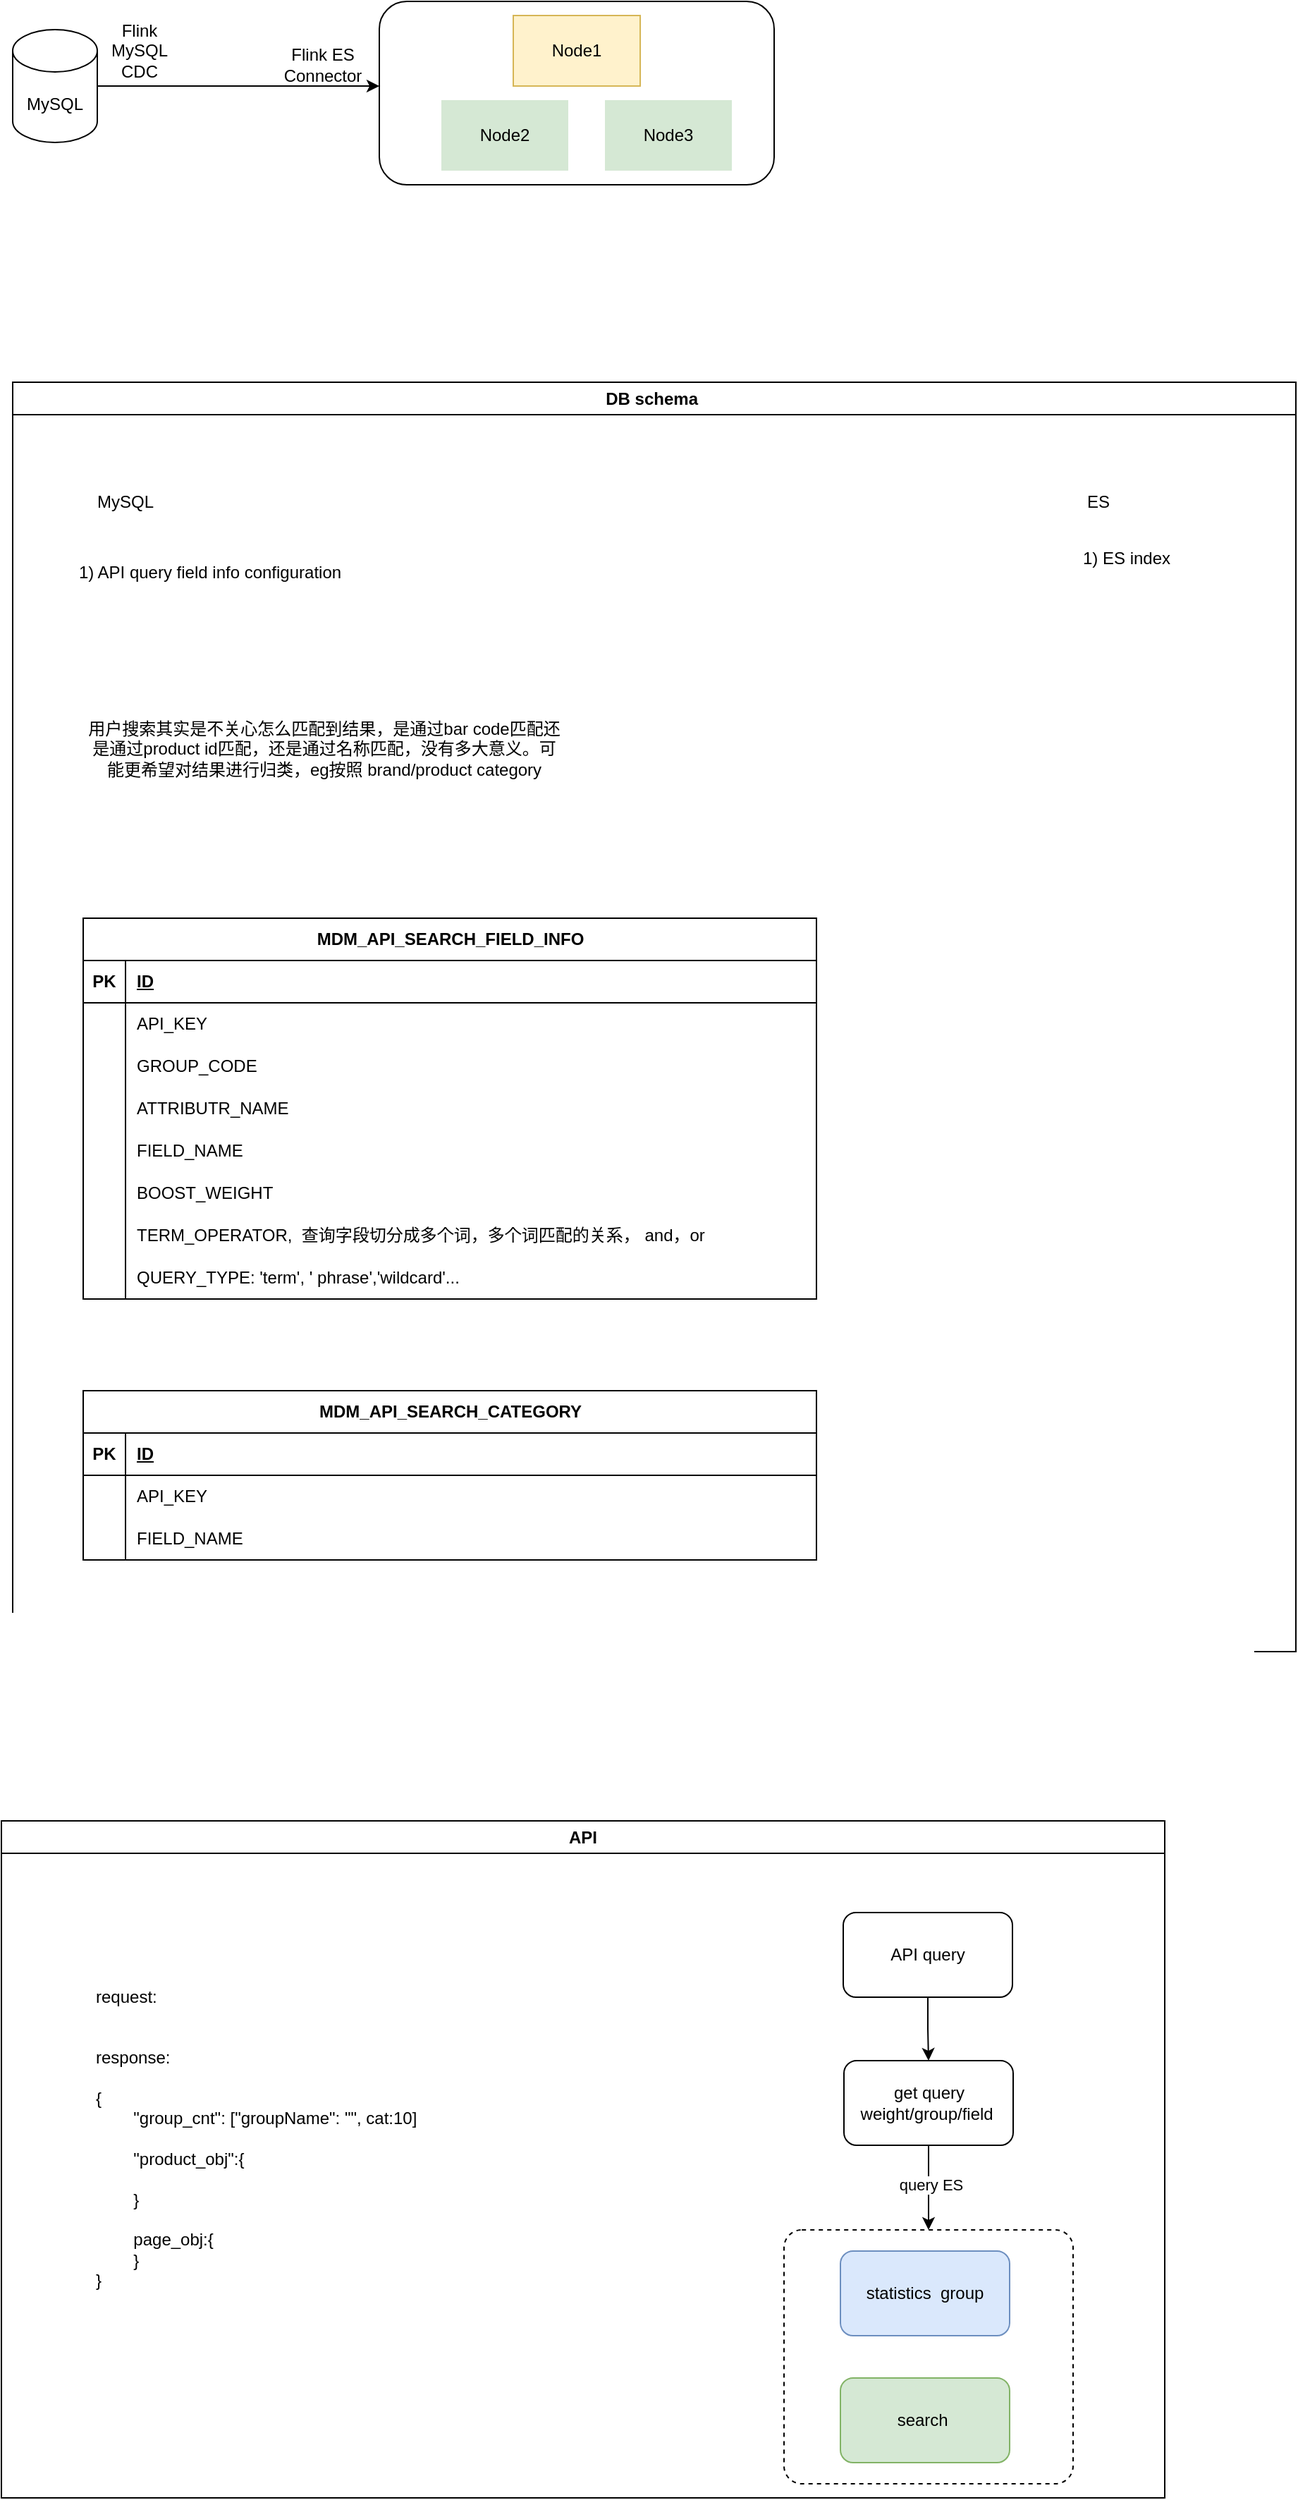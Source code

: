 <mxfile version="22.1.4" type="github">
  <diagram id="C5RBs43oDa-KdzZeNtuy" name="Page-1">
    <mxGraphModel dx="1009" dy="1857" grid="1" gridSize="10" guides="1" tooltips="1" connect="1" arrows="1" fold="1" page="1" pageScale="1" pageWidth="827" pageHeight="1169" math="0" shadow="0">
      <root>
        <mxCell id="WIyWlLk6GJQsqaUBKTNV-0" />
        <mxCell id="WIyWlLk6GJQsqaUBKTNV-1" parent="WIyWlLk6GJQsqaUBKTNV-0" />
        <mxCell id="gaQpJ8RURVUWGQbeZxwf-3" value="" style="edgeStyle=orthogonalEdgeStyle;rounded=0;orthogonalLoop=1;jettySize=auto;html=1;" edge="1" parent="WIyWlLk6GJQsqaUBKTNV-1" source="gaQpJ8RURVUWGQbeZxwf-1">
          <mxGeometry relative="1" as="geometry">
            <mxPoint x="270" y="-30" as="targetPoint" />
          </mxGeometry>
        </mxCell>
        <mxCell id="gaQpJ8RURVUWGQbeZxwf-1" value="MySQL" style="shape=cylinder3;whiteSpace=wrap;html=1;boundedLbl=1;backgroundOutline=1;size=15;" vertex="1" parent="WIyWlLk6GJQsqaUBKTNV-1">
          <mxGeometry x="10" y="-70" width="60" height="80" as="geometry" />
        </mxCell>
        <mxCell id="gaQpJ8RURVUWGQbeZxwf-4" value="Flink MySQL CDC" style="text;html=1;strokeColor=none;fillColor=none;align=center;verticalAlign=middle;whiteSpace=wrap;rounded=0;" vertex="1" parent="WIyWlLk6GJQsqaUBKTNV-1">
          <mxGeometry x="70" y="-70" width="60" height="30" as="geometry" />
        </mxCell>
        <mxCell id="gaQpJ8RURVUWGQbeZxwf-5" value="DB schema&amp;nbsp;" style="swimlane;whiteSpace=wrap;html=1;" vertex="1" parent="WIyWlLk6GJQsqaUBKTNV-1">
          <mxGeometry x="10" y="180" width="910" height="900" as="geometry" />
        </mxCell>
        <mxCell id="gaQpJ8RURVUWGQbeZxwf-6" value="MySQL" style="text;html=1;strokeColor=none;fillColor=none;align=center;verticalAlign=middle;whiteSpace=wrap;rounded=0;" vertex="1" parent="gaQpJ8RURVUWGQbeZxwf-5">
          <mxGeometry x="50" y="70" width="60" height="30" as="geometry" />
        </mxCell>
        <mxCell id="gaQpJ8RURVUWGQbeZxwf-7" value="ES" style="text;html=1;strokeColor=none;fillColor=none;align=center;verticalAlign=middle;whiteSpace=wrap;rounded=0;" vertex="1" parent="gaQpJ8RURVUWGQbeZxwf-5">
          <mxGeometry x="740" y="70" width="60" height="30" as="geometry" />
        </mxCell>
        <mxCell id="gaQpJ8RURVUWGQbeZxwf-8" value="1) API query field info configuration" style="text;html=1;strokeColor=none;fillColor=none;align=center;verticalAlign=middle;whiteSpace=wrap;rounded=0;" vertex="1" parent="gaQpJ8RURVUWGQbeZxwf-5">
          <mxGeometry x="40" y="120" width="200" height="30" as="geometry" />
        </mxCell>
        <mxCell id="gaQpJ8RURVUWGQbeZxwf-10" value="MDM_API_SEARCH_FIELD_INFO" style="shape=table;startSize=30;container=1;collapsible=1;childLayout=tableLayout;fixedRows=1;rowLines=0;fontStyle=1;align=center;resizeLast=1;html=1;" vertex="1" parent="gaQpJ8RURVUWGQbeZxwf-5">
          <mxGeometry x="50" y="380" width="520" height="270" as="geometry" />
        </mxCell>
        <mxCell id="gaQpJ8RURVUWGQbeZxwf-11" value="" style="shape=tableRow;horizontal=0;startSize=0;swimlaneHead=0;swimlaneBody=0;fillColor=none;collapsible=0;dropTarget=0;points=[[0,0.5],[1,0.5]];portConstraint=eastwest;top=0;left=0;right=0;bottom=1;" vertex="1" parent="gaQpJ8RURVUWGQbeZxwf-10">
          <mxGeometry y="30" width="520" height="30" as="geometry" />
        </mxCell>
        <mxCell id="gaQpJ8RURVUWGQbeZxwf-12" value="PK" style="shape=partialRectangle;connectable=0;fillColor=none;top=0;left=0;bottom=0;right=0;fontStyle=1;overflow=hidden;whiteSpace=wrap;html=1;" vertex="1" parent="gaQpJ8RURVUWGQbeZxwf-11">
          <mxGeometry width="30" height="30" as="geometry">
            <mxRectangle width="30" height="30" as="alternateBounds" />
          </mxGeometry>
        </mxCell>
        <mxCell id="gaQpJ8RURVUWGQbeZxwf-13" value="ID" style="shape=partialRectangle;connectable=0;fillColor=none;top=0;left=0;bottom=0;right=0;align=left;spacingLeft=6;fontStyle=5;overflow=hidden;whiteSpace=wrap;html=1;" vertex="1" parent="gaQpJ8RURVUWGQbeZxwf-11">
          <mxGeometry x="30" width="490" height="30" as="geometry">
            <mxRectangle width="490" height="30" as="alternateBounds" />
          </mxGeometry>
        </mxCell>
        <mxCell id="gaQpJ8RURVUWGQbeZxwf-14" value="" style="shape=tableRow;horizontal=0;startSize=0;swimlaneHead=0;swimlaneBody=0;fillColor=none;collapsible=0;dropTarget=0;points=[[0,0.5],[1,0.5]];portConstraint=eastwest;top=0;left=0;right=0;bottom=0;" vertex="1" parent="gaQpJ8RURVUWGQbeZxwf-10">
          <mxGeometry y="60" width="520" height="30" as="geometry" />
        </mxCell>
        <mxCell id="gaQpJ8RURVUWGQbeZxwf-15" value="" style="shape=partialRectangle;connectable=0;fillColor=none;top=0;left=0;bottom=0;right=0;editable=1;overflow=hidden;whiteSpace=wrap;html=1;" vertex="1" parent="gaQpJ8RURVUWGQbeZxwf-14">
          <mxGeometry width="30" height="30" as="geometry">
            <mxRectangle width="30" height="30" as="alternateBounds" />
          </mxGeometry>
        </mxCell>
        <mxCell id="gaQpJ8RURVUWGQbeZxwf-16" value="API_KEY" style="shape=partialRectangle;connectable=0;fillColor=none;top=0;left=0;bottom=0;right=0;align=left;spacingLeft=6;overflow=hidden;whiteSpace=wrap;html=1;" vertex="1" parent="gaQpJ8RURVUWGQbeZxwf-14">
          <mxGeometry x="30" width="490" height="30" as="geometry">
            <mxRectangle width="490" height="30" as="alternateBounds" />
          </mxGeometry>
        </mxCell>
        <mxCell id="gaQpJ8RURVUWGQbeZxwf-17" value="" style="shape=tableRow;horizontal=0;startSize=0;swimlaneHead=0;swimlaneBody=0;fillColor=none;collapsible=0;dropTarget=0;points=[[0,0.5],[1,0.5]];portConstraint=eastwest;top=0;left=0;right=0;bottom=0;" vertex="1" parent="gaQpJ8RURVUWGQbeZxwf-10">
          <mxGeometry y="90" width="520" height="30" as="geometry" />
        </mxCell>
        <mxCell id="gaQpJ8RURVUWGQbeZxwf-18" value="" style="shape=partialRectangle;connectable=0;fillColor=none;top=0;left=0;bottom=0;right=0;editable=1;overflow=hidden;whiteSpace=wrap;html=1;" vertex="1" parent="gaQpJ8RURVUWGQbeZxwf-17">
          <mxGeometry width="30" height="30" as="geometry">
            <mxRectangle width="30" height="30" as="alternateBounds" />
          </mxGeometry>
        </mxCell>
        <mxCell id="gaQpJ8RURVUWGQbeZxwf-19" value="GROUP_CODE" style="shape=partialRectangle;connectable=0;fillColor=none;top=0;left=0;bottom=0;right=0;align=left;spacingLeft=6;overflow=hidden;whiteSpace=wrap;html=1;" vertex="1" parent="gaQpJ8RURVUWGQbeZxwf-17">
          <mxGeometry x="30" width="490" height="30" as="geometry">
            <mxRectangle width="490" height="30" as="alternateBounds" />
          </mxGeometry>
        </mxCell>
        <mxCell id="gaQpJ8RURVUWGQbeZxwf-20" value="" style="shape=tableRow;horizontal=0;startSize=0;swimlaneHead=0;swimlaneBody=0;fillColor=none;collapsible=0;dropTarget=0;points=[[0,0.5],[1,0.5]];portConstraint=eastwest;top=0;left=0;right=0;bottom=0;" vertex="1" parent="gaQpJ8RURVUWGQbeZxwf-10">
          <mxGeometry y="120" width="520" height="30" as="geometry" />
        </mxCell>
        <mxCell id="gaQpJ8RURVUWGQbeZxwf-21" value="" style="shape=partialRectangle;connectable=0;fillColor=none;top=0;left=0;bottom=0;right=0;editable=1;overflow=hidden;whiteSpace=wrap;html=1;" vertex="1" parent="gaQpJ8RURVUWGQbeZxwf-20">
          <mxGeometry width="30" height="30" as="geometry">
            <mxRectangle width="30" height="30" as="alternateBounds" />
          </mxGeometry>
        </mxCell>
        <mxCell id="gaQpJ8RURVUWGQbeZxwf-22" value="ATTRIBUTR_NAME" style="shape=partialRectangle;connectable=0;fillColor=none;top=0;left=0;bottom=0;right=0;align=left;spacingLeft=6;overflow=hidden;whiteSpace=wrap;html=1;" vertex="1" parent="gaQpJ8RURVUWGQbeZxwf-20">
          <mxGeometry x="30" width="490" height="30" as="geometry">
            <mxRectangle width="490" height="30" as="alternateBounds" />
          </mxGeometry>
        </mxCell>
        <mxCell id="gaQpJ8RURVUWGQbeZxwf-28" value="" style="shape=tableRow;horizontal=0;startSize=0;swimlaneHead=0;swimlaneBody=0;fillColor=none;collapsible=0;dropTarget=0;points=[[0,0.5],[1,0.5]];portConstraint=eastwest;top=0;left=0;right=0;bottom=0;" vertex="1" parent="gaQpJ8RURVUWGQbeZxwf-10">
          <mxGeometry y="150" width="520" height="30" as="geometry" />
        </mxCell>
        <mxCell id="gaQpJ8RURVUWGQbeZxwf-29" value="" style="shape=partialRectangle;connectable=0;fillColor=none;top=0;left=0;bottom=0;right=0;editable=1;overflow=hidden;whiteSpace=wrap;html=1;" vertex="1" parent="gaQpJ8RURVUWGQbeZxwf-28">
          <mxGeometry width="30" height="30" as="geometry">
            <mxRectangle width="30" height="30" as="alternateBounds" />
          </mxGeometry>
        </mxCell>
        <mxCell id="gaQpJ8RURVUWGQbeZxwf-30" value="FIELD_NAME" style="shape=partialRectangle;connectable=0;fillColor=none;top=0;left=0;bottom=0;right=0;align=left;spacingLeft=6;overflow=hidden;whiteSpace=wrap;html=1;" vertex="1" parent="gaQpJ8RURVUWGQbeZxwf-28">
          <mxGeometry x="30" width="490" height="30" as="geometry">
            <mxRectangle width="490" height="30" as="alternateBounds" />
          </mxGeometry>
        </mxCell>
        <mxCell id="gaQpJ8RURVUWGQbeZxwf-31" value="" style="shape=tableRow;horizontal=0;startSize=0;swimlaneHead=0;swimlaneBody=0;fillColor=none;collapsible=0;dropTarget=0;points=[[0,0.5],[1,0.5]];portConstraint=eastwest;top=0;left=0;right=0;bottom=0;" vertex="1" parent="gaQpJ8RURVUWGQbeZxwf-10">
          <mxGeometry y="180" width="520" height="30" as="geometry" />
        </mxCell>
        <mxCell id="gaQpJ8RURVUWGQbeZxwf-32" value="" style="shape=partialRectangle;connectable=0;fillColor=none;top=0;left=0;bottom=0;right=0;editable=1;overflow=hidden;whiteSpace=wrap;html=1;" vertex="1" parent="gaQpJ8RURVUWGQbeZxwf-31">
          <mxGeometry width="30" height="30" as="geometry">
            <mxRectangle width="30" height="30" as="alternateBounds" />
          </mxGeometry>
        </mxCell>
        <mxCell id="gaQpJ8RURVUWGQbeZxwf-33" value="BOOST_WEIGHT" style="shape=partialRectangle;connectable=0;fillColor=none;top=0;left=0;bottom=0;right=0;align=left;spacingLeft=6;overflow=hidden;whiteSpace=wrap;html=1;" vertex="1" parent="gaQpJ8RURVUWGQbeZxwf-31">
          <mxGeometry x="30" width="490" height="30" as="geometry">
            <mxRectangle width="490" height="30" as="alternateBounds" />
          </mxGeometry>
        </mxCell>
        <mxCell id="gaQpJ8RURVUWGQbeZxwf-34" value="" style="shape=tableRow;horizontal=0;startSize=0;swimlaneHead=0;swimlaneBody=0;fillColor=none;collapsible=0;dropTarget=0;points=[[0,0.5],[1,0.5]];portConstraint=eastwest;top=0;left=0;right=0;bottom=0;" vertex="1" parent="gaQpJ8RURVUWGQbeZxwf-10">
          <mxGeometry y="210" width="520" height="30" as="geometry" />
        </mxCell>
        <mxCell id="gaQpJ8RURVUWGQbeZxwf-35" value="" style="shape=partialRectangle;connectable=0;fillColor=none;top=0;left=0;bottom=0;right=0;editable=1;overflow=hidden;whiteSpace=wrap;html=1;" vertex="1" parent="gaQpJ8RURVUWGQbeZxwf-34">
          <mxGeometry width="30" height="30" as="geometry">
            <mxRectangle width="30" height="30" as="alternateBounds" />
          </mxGeometry>
        </mxCell>
        <mxCell id="gaQpJ8RURVUWGQbeZxwf-36" value="TERM_OPERATOR, &amp;nbsp;查询字段切分成多个词，多个词匹配的关系， and，or" style="shape=partialRectangle;connectable=0;fillColor=none;top=0;left=0;bottom=0;right=0;align=left;spacingLeft=6;overflow=hidden;whiteSpace=wrap;html=1;" vertex="1" parent="gaQpJ8RURVUWGQbeZxwf-34">
          <mxGeometry x="30" width="490" height="30" as="geometry">
            <mxRectangle width="490" height="30" as="alternateBounds" />
          </mxGeometry>
        </mxCell>
        <mxCell id="gaQpJ8RURVUWGQbeZxwf-37" value="" style="shape=tableRow;horizontal=0;startSize=0;swimlaneHead=0;swimlaneBody=0;fillColor=none;collapsible=0;dropTarget=0;points=[[0,0.5],[1,0.5]];portConstraint=eastwest;top=0;left=0;right=0;bottom=0;" vertex="1" parent="gaQpJ8RURVUWGQbeZxwf-10">
          <mxGeometry y="240" width="520" height="30" as="geometry" />
        </mxCell>
        <mxCell id="gaQpJ8RURVUWGQbeZxwf-38" value="" style="shape=partialRectangle;connectable=0;fillColor=none;top=0;left=0;bottom=0;right=0;editable=1;overflow=hidden;whiteSpace=wrap;html=1;" vertex="1" parent="gaQpJ8RURVUWGQbeZxwf-37">
          <mxGeometry width="30" height="30" as="geometry">
            <mxRectangle width="30" height="30" as="alternateBounds" />
          </mxGeometry>
        </mxCell>
        <mxCell id="gaQpJ8RURVUWGQbeZxwf-39" value="QUERY_TYPE: &#39;term&#39;, &#39; phrase&#39;,&#39;wildcard&#39;..." style="shape=partialRectangle;connectable=0;fillColor=none;top=0;left=0;bottom=0;right=0;align=left;spacingLeft=6;overflow=hidden;whiteSpace=wrap;html=1;" vertex="1" parent="gaQpJ8RURVUWGQbeZxwf-37">
          <mxGeometry x="30" width="490" height="30" as="geometry">
            <mxRectangle width="490" height="30" as="alternateBounds" />
          </mxGeometry>
        </mxCell>
        <mxCell id="gaQpJ8RURVUWGQbeZxwf-76" value="1) ES index" style="text;html=1;strokeColor=none;fillColor=none;align=center;verticalAlign=middle;whiteSpace=wrap;rounded=0;" vertex="1" parent="gaQpJ8RURVUWGQbeZxwf-5">
          <mxGeometry x="690" y="110" width="200" height="30" as="geometry" />
        </mxCell>
        <mxCell id="gaQpJ8RURVUWGQbeZxwf-86" value="MDM_API_SEARCH_CATEGORY" style="shape=table;startSize=30;container=1;collapsible=1;childLayout=tableLayout;fixedRows=1;rowLines=0;fontStyle=1;align=center;resizeLast=1;html=1;" vertex="1" parent="gaQpJ8RURVUWGQbeZxwf-5">
          <mxGeometry x="50" y="715" width="520" height="120" as="geometry" />
        </mxCell>
        <mxCell id="gaQpJ8RURVUWGQbeZxwf-87" value="" style="shape=tableRow;horizontal=0;startSize=0;swimlaneHead=0;swimlaneBody=0;fillColor=none;collapsible=0;dropTarget=0;points=[[0,0.5],[1,0.5]];portConstraint=eastwest;top=0;left=0;right=0;bottom=1;" vertex="1" parent="gaQpJ8RURVUWGQbeZxwf-86">
          <mxGeometry y="30" width="520" height="30" as="geometry" />
        </mxCell>
        <mxCell id="gaQpJ8RURVUWGQbeZxwf-88" value="PK" style="shape=partialRectangle;connectable=0;fillColor=none;top=0;left=0;bottom=0;right=0;fontStyle=1;overflow=hidden;whiteSpace=wrap;html=1;" vertex="1" parent="gaQpJ8RURVUWGQbeZxwf-87">
          <mxGeometry width="30" height="30" as="geometry">
            <mxRectangle width="30" height="30" as="alternateBounds" />
          </mxGeometry>
        </mxCell>
        <mxCell id="gaQpJ8RURVUWGQbeZxwf-89" value="ID" style="shape=partialRectangle;connectable=0;fillColor=none;top=0;left=0;bottom=0;right=0;align=left;spacingLeft=6;fontStyle=5;overflow=hidden;whiteSpace=wrap;html=1;" vertex="1" parent="gaQpJ8RURVUWGQbeZxwf-87">
          <mxGeometry x="30" width="490" height="30" as="geometry">
            <mxRectangle width="490" height="30" as="alternateBounds" />
          </mxGeometry>
        </mxCell>
        <mxCell id="gaQpJ8RURVUWGQbeZxwf-90" value="" style="shape=tableRow;horizontal=0;startSize=0;swimlaneHead=0;swimlaneBody=0;fillColor=none;collapsible=0;dropTarget=0;points=[[0,0.5],[1,0.5]];portConstraint=eastwest;top=0;left=0;right=0;bottom=0;" vertex="1" parent="gaQpJ8RURVUWGQbeZxwf-86">
          <mxGeometry y="60" width="520" height="30" as="geometry" />
        </mxCell>
        <mxCell id="gaQpJ8RURVUWGQbeZxwf-91" value="" style="shape=partialRectangle;connectable=0;fillColor=none;top=0;left=0;bottom=0;right=0;editable=1;overflow=hidden;whiteSpace=wrap;html=1;" vertex="1" parent="gaQpJ8RURVUWGQbeZxwf-90">
          <mxGeometry width="30" height="30" as="geometry">
            <mxRectangle width="30" height="30" as="alternateBounds" />
          </mxGeometry>
        </mxCell>
        <mxCell id="gaQpJ8RURVUWGQbeZxwf-92" value="API_KEY" style="shape=partialRectangle;connectable=0;fillColor=none;top=0;left=0;bottom=0;right=0;align=left;spacingLeft=6;overflow=hidden;whiteSpace=wrap;html=1;" vertex="1" parent="gaQpJ8RURVUWGQbeZxwf-90">
          <mxGeometry x="30" width="490" height="30" as="geometry">
            <mxRectangle width="490" height="30" as="alternateBounds" />
          </mxGeometry>
        </mxCell>
        <mxCell id="gaQpJ8RURVUWGQbeZxwf-99" value="" style="shape=tableRow;horizontal=0;startSize=0;swimlaneHead=0;swimlaneBody=0;fillColor=none;collapsible=0;dropTarget=0;points=[[0,0.5],[1,0.5]];portConstraint=eastwest;top=0;left=0;right=0;bottom=0;" vertex="1" parent="gaQpJ8RURVUWGQbeZxwf-86">
          <mxGeometry y="90" width="520" height="30" as="geometry" />
        </mxCell>
        <mxCell id="gaQpJ8RURVUWGQbeZxwf-100" value="" style="shape=partialRectangle;connectable=0;fillColor=none;top=0;left=0;bottom=0;right=0;editable=1;overflow=hidden;whiteSpace=wrap;html=1;" vertex="1" parent="gaQpJ8RURVUWGQbeZxwf-99">
          <mxGeometry width="30" height="30" as="geometry">
            <mxRectangle width="30" height="30" as="alternateBounds" />
          </mxGeometry>
        </mxCell>
        <mxCell id="gaQpJ8RURVUWGQbeZxwf-101" value="FIELD_NAME" style="shape=partialRectangle;connectable=0;fillColor=none;top=0;left=0;bottom=0;right=0;align=left;spacingLeft=6;overflow=hidden;whiteSpace=wrap;html=1;" vertex="1" parent="gaQpJ8RURVUWGQbeZxwf-99">
          <mxGeometry x="30" width="490" height="30" as="geometry">
            <mxRectangle width="490" height="30" as="alternateBounds" />
          </mxGeometry>
        </mxCell>
        <mxCell id="gaQpJ8RURVUWGQbeZxwf-111" value="用户搜索其实是不关心怎么匹配到结果，是通过bar code匹配还是通过product id匹配，还是通过名称匹配，没有多大意义。可能更希望对结果进行归类，eg按照 brand/product category" style="text;html=1;strokeColor=none;fillColor=none;align=center;verticalAlign=middle;whiteSpace=wrap;rounded=0;" vertex="1" parent="gaQpJ8RURVUWGQbeZxwf-5">
          <mxGeometry x="50" y="230" width="342" height="60" as="geometry" />
        </mxCell>
        <mxCell id="gaQpJ8RURVUWGQbeZxwf-40" value="Flink ES Connector" style="text;html=1;strokeColor=none;fillColor=none;align=center;verticalAlign=middle;whiteSpace=wrap;rounded=0;" vertex="1" parent="WIyWlLk6GJQsqaUBKTNV-1">
          <mxGeometry x="200" y="-60" width="60" height="30" as="geometry" />
        </mxCell>
        <mxCell id="gaQpJ8RURVUWGQbeZxwf-71" value="" style="rounded=1;whiteSpace=wrap;html=1;" vertex="1" parent="WIyWlLk6GJQsqaUBKTNV-1">
          <mxGeometry x="270" y="-90" width="280" height="130" as="geometry" />
        </mxCell>
        <mxCell id="gaQpJ8RURVUWGQbeZxwf-72" value="Node1" style="rounded=0;whiteSpace=wrap;html=1;fillColor=#fff2cc;strokeColor=#d6b656;" vertex="1" parent="WIyWlLk6GJQsqaUBKTNV-1">
          <mxGeometry x="365" y="-80" width="90" height="50" as="geometry" />
        </mxCell>
        <mxCell id="gaQpJ8RURVUWGQbeZxwf-73" value="Node2" style="rounded=0;whiteSpace=wrap;html=1;fillColor=#d5e8d4;strokeColor=none;" vertex="1" parent="WIyWlLk6GJQsqaUBKTNV-1">
          <mxGeometry x="314" y="-20" width="90" height="50" as="geometry" />
        </mxCell>
        <mxCell id="gaQpJ8RURVUWGQbeZxwf-74" value="Node3" style="rounded=0;whiteSpace=wrap;html=1;fillColor=#d5e8d4;strokeColor=none;" vertex="1" parent="WIyWlLk6GJQsqaUBKTNV-1">
          <mxGeometry x="430" y="-20" width="90" height="50" as="geometry" />
        </mxCell>
        <mxCell id="gaQpJ8RURVUWGQbeZxwf-41" value="API" style="swimlane;whiteSpace=wrap;html=1;" vertex="1" parent="WIyWlLk6GJQsqaUBKTNV-1">
          <mxGeometry x="2" y="1200" width="825" height="480" as="geometry" />
        </mxCell>
        <mxCell id="gaQpJ8RURVUWGQbeZxwf-70" value="&lt;div style=&quot;&quot;&gt;&lt;br&gt;&lt;/div&gt;&lt;div style=&quot;&quot;&gt;request:&lt;/div&gt;&lt;div style=&quot;&quot;&gt;&lt;br&gt;&lt;/div&gt;&lt;div style=&quot;&quot;&gt;&lt;br&gt;&lt;/div&gt;&lt;div style=&quot;&quot;&gt;response:&lt;/div&gt;&lt;div style=&quot;&quot;&gt;&lt;br&gt;&lt;/div&gt;&lt;div style=&quot;&quot;&gt;{&lt;/div&gt;&lt;div style=&quot;&quot;&gt;&lt;span style=&quot;white-space: pre;&quot;&gt;&#x9;&quot;group_cnt&quot;: [&quot;groupName&quot;: &quot;&quot;, cat:10]&lt;/span&gt;&lt;/div&gt;&lt;div style=&quot;&quot;&gt;&lt;br&gt;&lt;/div&gt;&lt;div style=&quot;&quot;&gt;&lt;span style=&quot;white-space: pre;&quot;&gt;&#x9;&quot;product_obj&quot;:{&lt;/span&gt;&lt;/div&gt;&lt;div style=&quot;&quot;&gt;&lt;span style=&quot;white-space: pre;&quot;&gt;&lt;span style=&quot;white-space: pre;&quot;&gt;&#x9;&lt;span style=&quot;white-space: pre;&quot;&gt;&#x9;&lt;/span&gt;&lt;/span&gt;&lt;/span&gt;&lt;/div&gt;&lt;div style=&quot;&quot;&gt;&lt;span style=&quot;white-space: pre;&quot;&gt;&lt;span style=&quot;white-space: pre;&quot;&gt;&#x9;&lt;/span&gt;}&lt;/span&gt;&lt;br&gt;&lt;/div&gt;&lt;div style=&quot;&quot;&gt;&lt;span style=&quot;white-space: pre;&quot;&gt;&lt;br&gt;&lt;/span&gt;&lt;/div&gt;&lt;div style=&quot;&quot;&gt;&lt;span style=&quot;white-space: pre;&quot;&gt;&lt;span style=&quot;white-space: pre;&quot;&gt;&#x9;page_obj:{&lt;/span&gt;&lt;/span&gt;&lt;/div&gt;&lt;div style=&quot;&quot;&gt;&lt;span style=&quot;white-space: pre;&quot;&gt;&lt;span style=&quot;white-space: pre;&quot;&gt;&lt;span style=&quot;white-space: pre;&quot;&gt;&#x9;&lt;/span&gt;}&lt;/span&gt;&lt;br&gt;&lt;/span&gt;&lt;/div&gt;&lt;div style=&quot;&quot;&gt;}&lt;/div&gt;" style="text;html=1;strokeColor=none;fillColor=none;align=left;verticalAlign=middle;whiteSpace=wrap;rounded=0;" vertex="1" parent="gaQpJ8RURVUWGQbeZxwf-41">
          <mxGeometry x="65" y="115" width="355" height="205" as="geometry" />
        </mxCell>
        <mxCell id="gaQpJ8RURVUWGQbeZxwf-83" style="edgeStyle=orthogonalEdgeStyle;rounded=0;orthogonalLoop=1;jettySize=auto;html=1;" edge="1" parent="gaQpJ8RURVUWGQbeZxwf-41" source="gaQpJ8RURVUWGQbeZxwf-77" target="gaQpJ8RURVUWGQbeZxwf-78">
          <mxGeometry relative="1" as="geometry" />
        </mxCell>
        <mxCell id="gaQpJ8RURVUWGQbeZxwf-77" value="API query" style="rounded=1;whiteSpace=wrap;html=1;" vertex="1" parent="gaQpJ8RURVUWGQbeZxwf-41">
          <mxGeometry x="597" y="65" width="120" height="60" as="geometry" />
        </mxCell>
        <mxCell id="gaQpJ8RURVUWGQbeZxwf-82" style="edgeStyle=orthogonalEdgeStyle;rounded=0;orthogonalLoop=1;jettySize=auto;html=1;entryX=0.5;entryY=0;entryDx=0;entryDy=0;" edge="1" parent="gaQpJ8RURVUWGQbeZxwf-41" source="gaQpJ8RURVUWGQbeZxwf-78" target="gaQpJ8RURVUWGQbeZxwf-81">
          <mxGeometry relative="1" as="geometry" />
        </mxCell>
        <mxCell id="gaQpJ8RURVUWGQbeZxwf-84" value="query ES" style="edgeLabel;html=1;align=center;verticalAlign=middle;resizable=0;points=[];" vertex="1" connectable="0" parent="gaQpJ8RURVUWGQbeZxwf-82">
          <mxGeometry x="-0.067" y="1" relative="1" as="geometry">
            <mxPoint as="offset" />
          </mxGeometry>
        </mxCell>
        <mxCell id="gaQpJ8RURVUWGQbeZxwf-78" value="get query weight/group/field&amp;nbsp;" style="rounded=1;whiteSpace=wrap;html=1;" vertex="1" parent="gaQpJ8RURVUWGQbeZxwf-41">
          <mxGeometry x="597.5" y="170" width="120" height="60" as="geometry" />
        </mxCell>
        <mxCell id="gaQpJ8RURVUWGQbeZxwf-81" value="" style="rounded=1;whiteSpace=wrap;html=1;dashed=1;arcSize=7;" vertex="1" parent="gaQpJ8RURVUWGQbeZxwf-41">
          <mxGeometry x="555" y="290" width="205" height="180" as="geometry" />
        </mxCell>
        <mxCell id="gaQpJ8RURVUWGQbeZxwf-79" value="statistics &amp;nbsp;group" style="rounded=1;whiteSpace=wrap;html=1;fillColor=#dae8fc;strokeColor=#6c8ebf;" vertex="1" parent="gaQpJ8RURVUWGQbeZxwf-41">
          <mxGeometry x="595" y="305" width="120" height="60" as="geometry" />
        </mxCell>
        <mxCell id="gaQpJ8RURVUWGQbeZxwf-80" value="search&amp;nbsp;" style="rounded=1;whiteSpace=wrap;html=1;fillColor=#d5e8d4;strokeColor=#82b366;" vertex="1" parent="gaQpJ8RURVUWGQbeZxwf-41">
          <mxGeometry x="595" y="395" width="120" height="60" as="geometry" />
        </mxCell>
      </root>
    </mxGraphModel>
  </diagram>
</mxfile>
